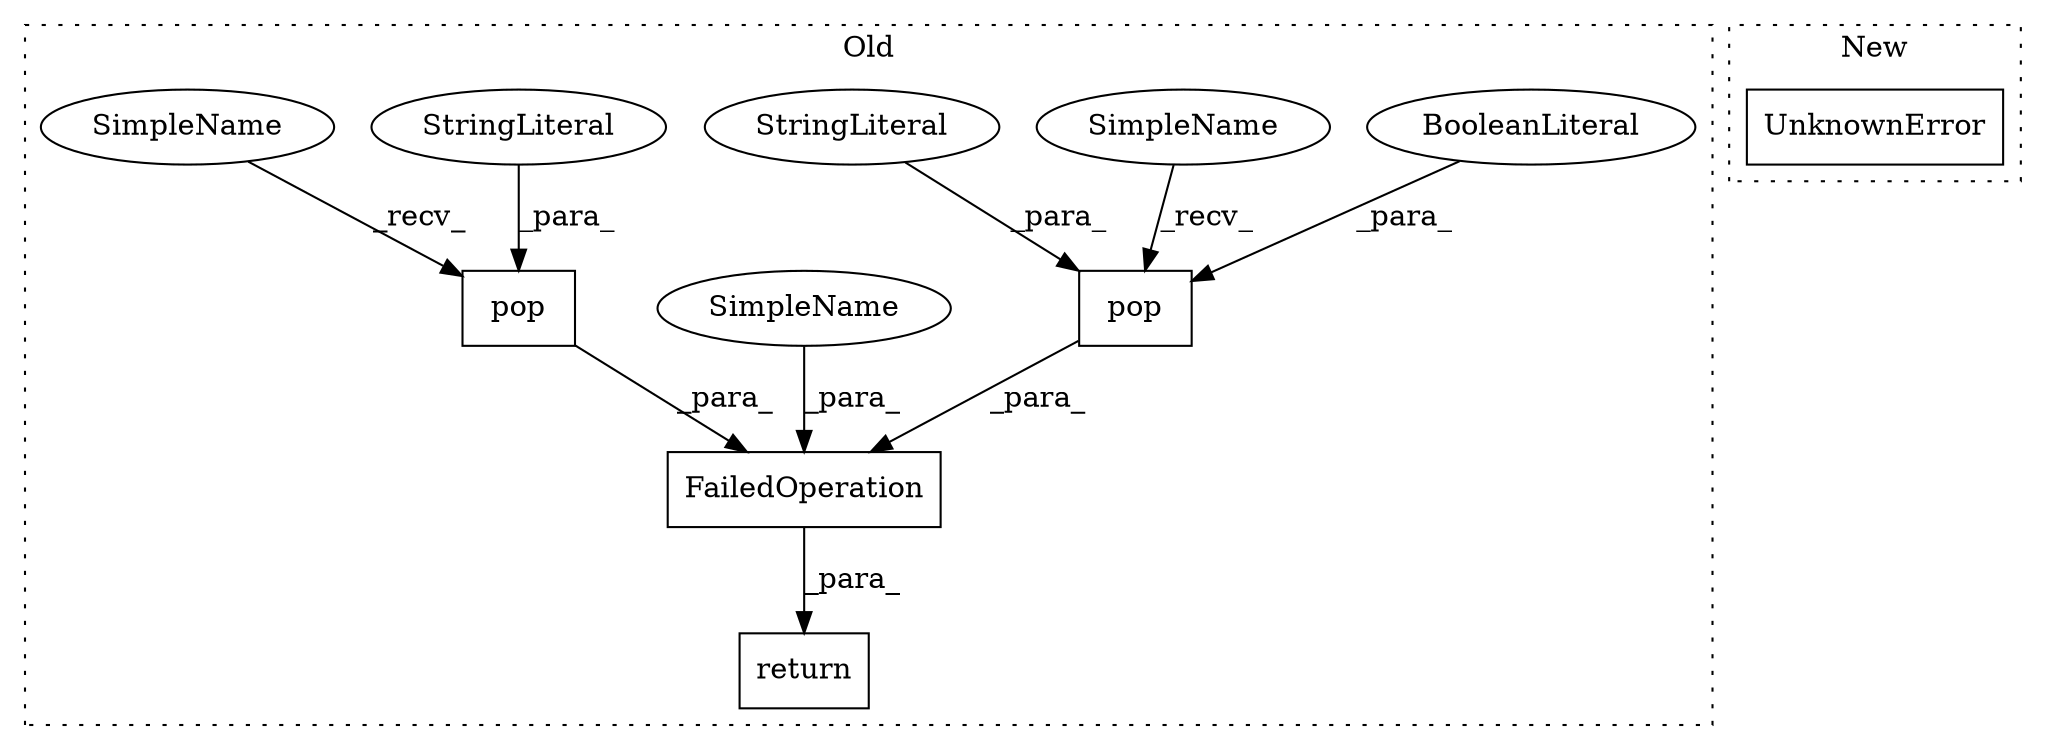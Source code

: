 digraph G {
subgraph cluster0 {
1 [label="pop" a="32" s="3702,3721" l="4,1" shape="box"];
3 [label="StringLiteral" a="45" s="3706" l="9" shape="ellipse"];
4 [label="pop" a="32" s="3735,3746" l="4,1" shape="box"];
5 [label="FailedOperation" a="32" s="3674,3759" l="16,1" shape="box"];
6 [label="BooleanLiteral" a="9" s="3716" l="5" shape="ellipse"];
7 [label="StringLiteral" a="45" s="3739" l="7" shape="ellipse"];
8 [label="return" a="41" s="3667" l="7" shape="box"];
9 [label="SimpleName" a="42" s="3690" l="11" shape="ellipse"];
10 [label="SimpleName" a="42" s="3748" l="11" shape="ellipse"];
11 [label="SimpleName" a="42" s="3723" l="11" shape="ellipse"];
label = "Old";
style="dotted";
}
subgraph cluster1 {
2 [label="UnknownError" a="32" s="3490,3517" l="13,1" shape="box"];
label = "New";
style="dotted";
}
1 -> 5 [label="_para_"];
3 -> 1 [label="_para_"];
4 -> 5 [label="_para_"];
5 -> 8 [label="_para_"];
6 -> 1 [label="_para_"];
7 -> 4 [label="_para_"];
9 -> 1 [label="_recv_"];
10 -> 5 [label="_para_"];
11 -> 4 [label="_recv_"];
}